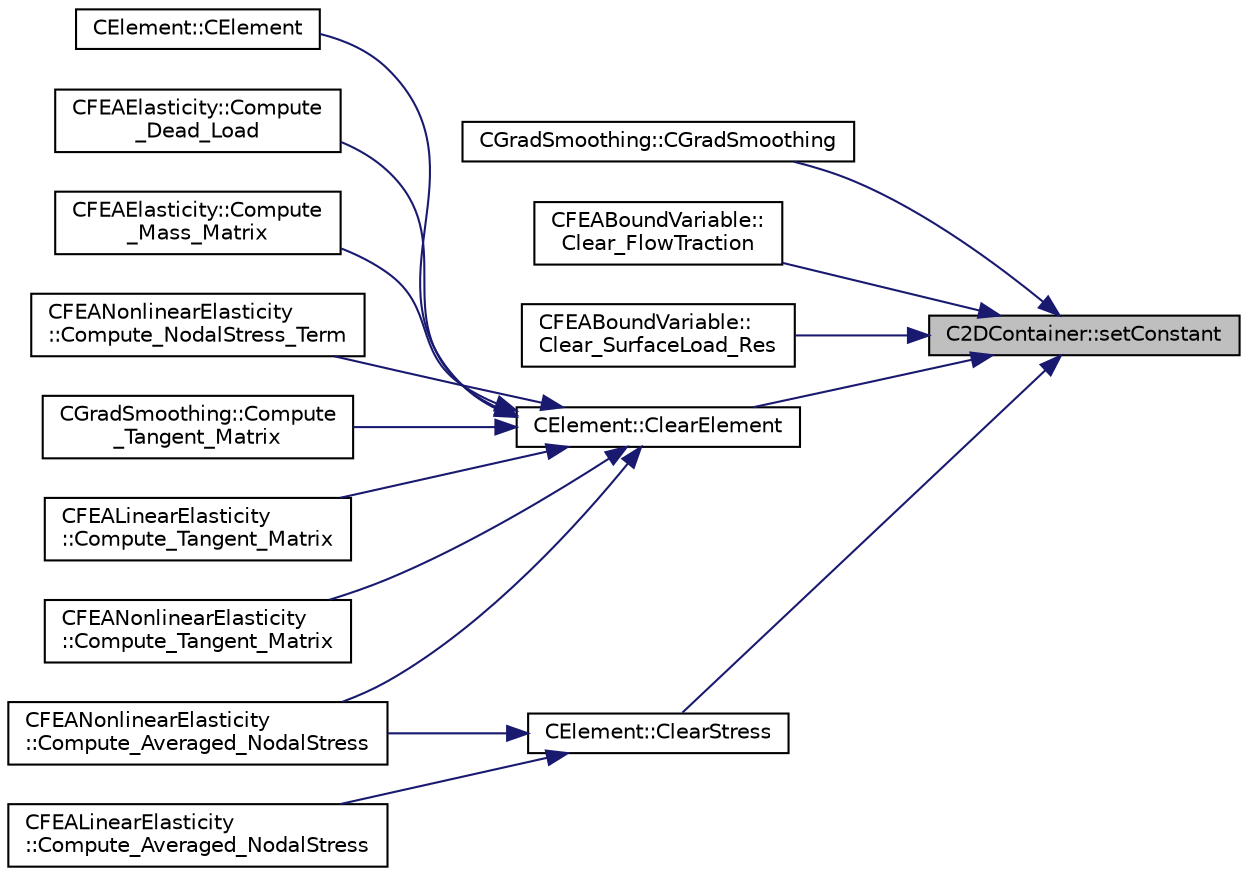 digraph "C2DContainer::setConstant"
{
 // LATEX_PDF_SIZE
  edge [fontname="Helvetica",fontsize="10",labelfontname="Helvetica",labelfontsize="10"];
  node [fontname="Helvetica",fontsize="10",shape=record];
  rankdir="RL";
  Node1 [label="C2DContainer::setConstant",height=0.2,width=0.4,color="black", fillcolor="grey75", style="filled", fontcolor="black",tooltip="Set value of all entries to \"value\"."];
  Node1 -> Node2 [dir="back",color="midnightblue",fontsize="10",style="solid",fontname="Helvetica"];
  Node2 [label="CGradSmoothing::CGradSmoothing",height=0.2,width=0.4,color="black", fillcolor="white", style="filled",URL="$classCGradSmoothing.html#a5951c12de0fc6127f8d6b922b1933bd3",tooltip="Constructor of the class (overload)."];
  Node1 -> Node3 [dir="back",color="midnightblue",fontsize="10",style="solid",fontname="Helvetica"];
  Node3 [label="CFEABoundVariable::\lClear_FlowTraction",height=0.2,width=0.4,color="black", fillcolor="white", style="filled",URL="$classCFEABoundVariable.html#afabe706b73eef89c5ae65fe5bba16a55",tooltip="Clear the flow traction residual."];
  Node1 -> Node4 [dir="back",color="midnightblue",fontsize="10",style="solid",fontname="Helvetica"];
  Node4 [label="CFEABoundVariable::\lClear_SurfaceLoad_Res",height=0.2,width=0.4,color="black", fillcolor="white", style="filled",URL="$classCFEABoundVariable.html#a74932394dab146d188f6debdc3a6f850",tooltip="Clear the surface load residual."];
  Node1 -> Node5 [dir="back",color="midnightblue",fontsize="10",style="solid",fontname="Helvetica"];
  Node5 [label="CElement::ClearElement",height=0.2,width=0.4,color="black", fillcolor="white", style="filled",URL="$classCElement.html#a34c043025dcb2d28b4800f93c9cd3184",tooltip="Sets matrices to 0."];
  Node5 -> Node6 [dir="back",color="midnightblue",fontsize="10",style="solid",fontname="Helvetica"];
  Node6 [label="CElement::CElement",height=0.2,width=0.4,color="black", fillcolor="white", style="filled",URL="$classCElement.html#abb2a3287404d9d14d59c2959780c2194",tooltip="Constructor of the class."];
  Node5 -> Node7 [dir="back",color="midnightblue",fontsize="10",style="solid",fontname="Helvetica"];
  Node7 [label="CFEANonlinearElasticity\l::Compute_Averaged_NodalStress",height=0.2,width=0.4,color="black", fillcolor="white", style="filled",URL="$classCFEANonlinearElasticity.html#a5e58a54abd621567a59edb8cf8e1840a",tooltip="Compute averaged nodal stresses (for post processing)."];
  Node5 -> Node8 [dir="back",color="midnightblue",fontsize="10",style="solid",fontname="Helvetica"];
  Node8 [label="CFEAElasticity::Compute\l_Dead_Load",height=0.2,width=0.4,color="black", fillcolor="white", style="filled",URL="$classCFEAElasticity.html#a31ab10608a0f2b45808ee5635f0ec7d5",tooltip="Compute the nodal gravity loads for an element."];
  Node5 -> Node9 [dir="back",color="midnightblue",fontsize="10",style="solid",fontname="Helvetica"];
  Node9 [label="CFEAElasticity::Compute\l_Mass_Matrix",height=0.2,width=0.4,color="black", fillcolor="white", style="filled",URL="$classCFEAElasticity.html#aa915d6053f8f7ea785ce4a44033b3c18",tooltip="Build the mass matrix of an element."];
  Node5 -> Node10 [dir="back",color="midnightblue",fontsize="10",style="solid",fontname="Helvetica"];
  Node10 [label="CFEANonlinearElasticity\l::Compute_NodalStress_Term",height=0.2,width=0.4,color="black", fillcolor="white", style="filled",URL="$classCFEANonlinearElasticity.html#a898db96454279eeab05c6f91408e233c",tooltip="Compute the nodal stress terms for an element."];
  Node5 -> Node11 [dir="back",color="midnightblue",fontsize="10",style="solid",fontname="Helvetica"];
  Node11 [label="CGradSmoothing::Compute\l_Tangent_Matrix",height=0.2,width=0.4,color="black", fillcolor="white", style="filled",URL="$classCGradSmoothing.html#ad5e733518770e5d580b6bafe5a523c61",tooltip="Build the tangent stiffness matrix of an element."];
  Node5 -> Node12 [dir="back",color="midnightblue",fontsize="10",style="solid",fontname="Helvetica"];
  Node12 [label="CFEALinearElasticity\l::Compute_Tangent_Matrix",height=0.2,width=0.4,color="black", fillcolor="white", style="filled",URL="$classCFEALinearElasticity.html#a294b57499c97b1aeeb60330818f99ca4",tooltip="Build the tangent stiffness matrix of an element."];
  Node5 -> Node13 [dir="back",color="midnightblue",fontsize="10",style="solid",fontname="Helvetica"];
  Node13 [label="CFEANonlinearElasticity\l::Compute_Tangent_Matrix",height=0.2,width=0.4,color="black", fillcolor="white", style="filled",URL="$classCFEANonlinearElasticity.html#a030a902bbc782bab5bcad7479cae99bf",tooltip="Build the tangent stiffness matrix of an element."];
  Node1 -> Node14 [dir="back",color="midnightblue",fontsize="10",style="solid",fontname="Helvetica"];
  Node14 [label="CElement::ClearStress",height=0.2,width=0.4,color="black", fillcolor="white", style="filled",URL="$classCElement.html#a55c809d8bbe97bd1a752ec87d94244d8",tooltip="Restarts the values of stress in the element."];
  Node14 -> Node15 [dir="back",color="midnightblue",fontsize="10",style="solid",fontname="Helvetica"];
  Node15 [label="CFEALinearElasticity\l::Compute_Averaged_NodalStress",height=0.2,width=0.4,color="black", fillcolor="white", style="filled",URL="$classCFEALinearElasticity.html#a288e8d51aa0dbb19df8abbbbcdbac73d",tooltip="Compute averaged nodal stresses (for post processing)."];
  Node14 -> Node7 [dir="back",color="midnightblue",fontsize="10",style="solid",fontname="Helvetica"];
}
